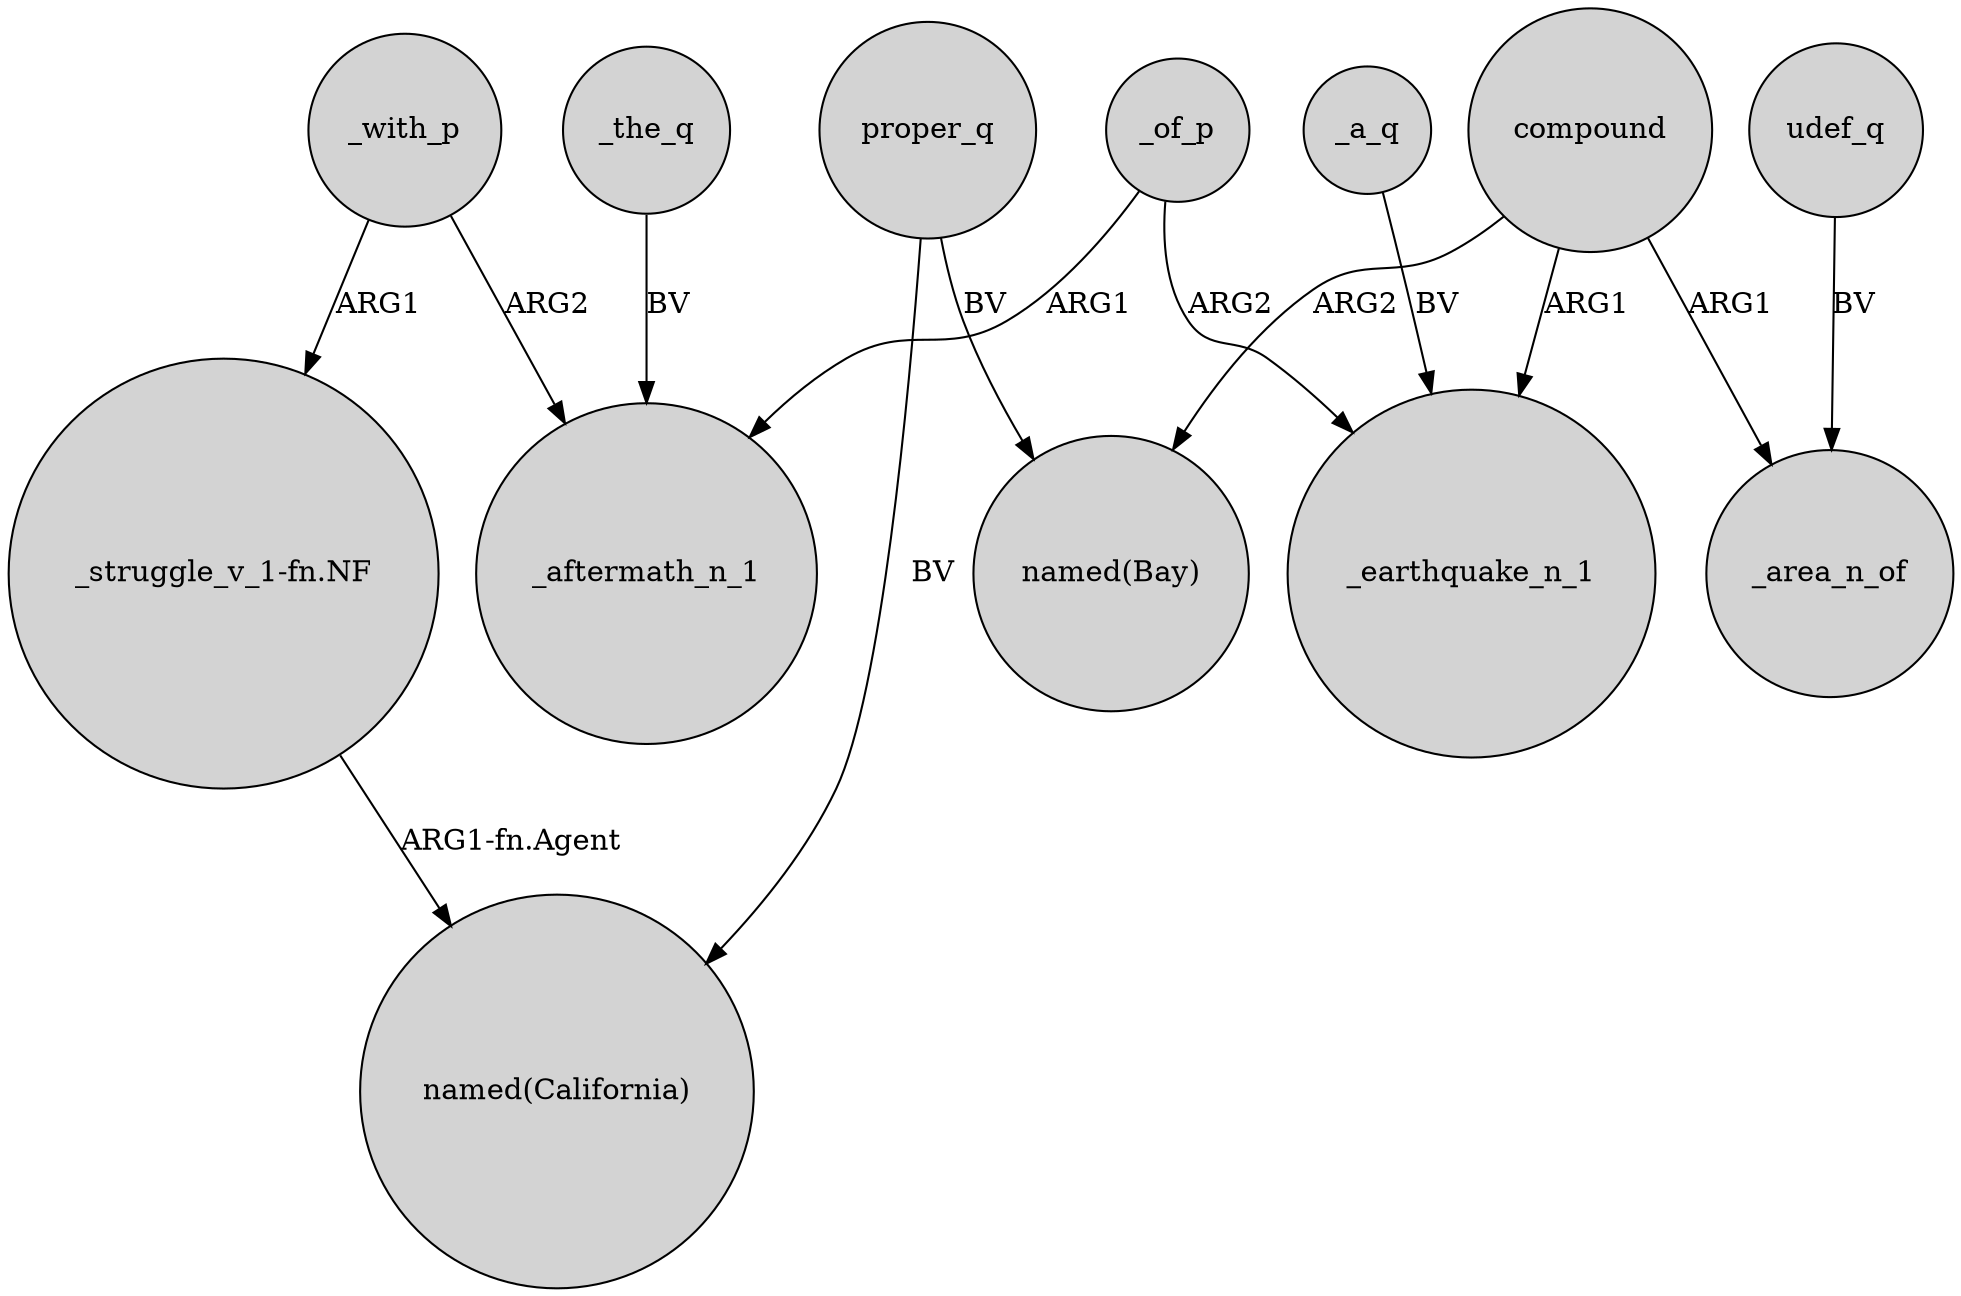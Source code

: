 digraph {
	node [shape=circle style=filled]
	proper_q -> "named(California)" [label=BV]
	_with_p -> _aftermath_n_1 [label=ARG2]
	_the_q -> _aftermath_n_1 [label=BV]
	_with_p -> "_struggle_v_1-fn.NF" [label=ARG1]
	compound -> "named(Bay)" [label=ARG2]
	proper_q -> "named(Bay)" [label=BV]
	"_struggle_v_1-fn.NF" -> "named(California)" [label="ARG1-fn.Agent"]
	compound -> _earthquake_n_1 [label=ARG1]
	_of_p -> _aftermath_n_1 [label=ARG1]
	udef_q -> _area_n_of [label=BV]
	compound -> _area_n_of [label=ARG1]
	_of_p -> _earthquake_n_1 [label=ARG2]
	_a_q -> _earthquake_n_1 [label=BV]
}
